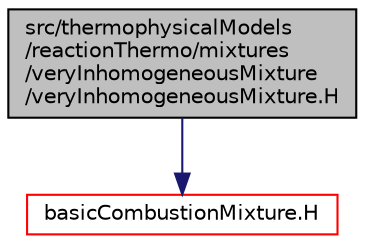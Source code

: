 digraph "src/thermophysicalModels/reactionThermo/mixtures/veryInhomogeneousMixture/veryInhomogeneousMixture.H"
{
  bgcolor="transparent";
  edge [fontname="Helvetica",fontsize="10",labelfontname="Helvetica",labelfontsize="10"];
  node [fontname="Helvetica",fontsize="10",shape=record];
  Node1 [label="src/thermophysicalModels\l/reactionThermo/mixtures\l/veryInhomogeneousMixture\l/veryInhomogeneousMixture.H",height=0.2,width=0.4,color="black", fillcolor="grey75", style="filled", fontcolor="black"];
  Node1 -> Node2 [color="midnightblue",fontsize="10",style="solid",fontname="Helvetica"];
  Node2 [label="basicCombustionMixture.H",height=0.2,width=0.4,color="red",URL="$a10182.html"];
}
